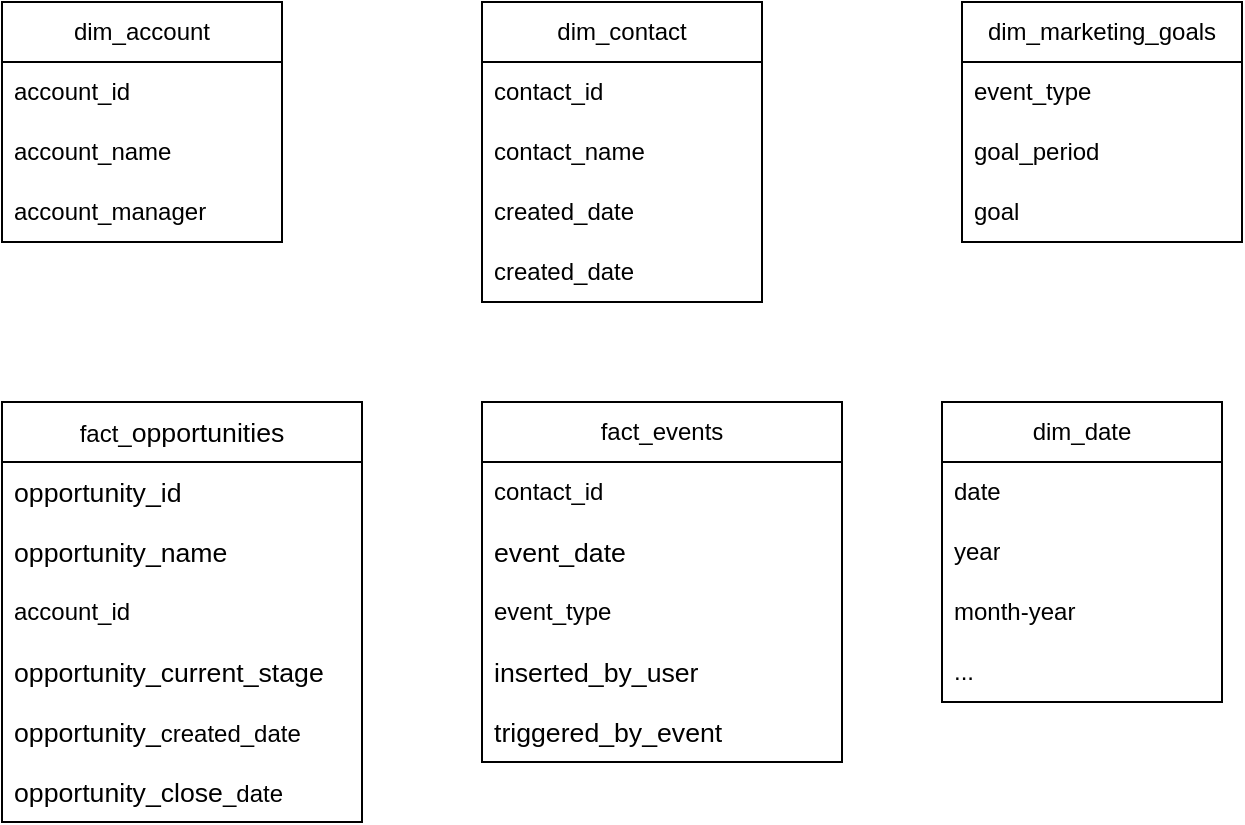 <mxfile version="28.1.1">
  <diagram name="Page-1" id="4xO8Bu88poKy7UIEfR2U">
    <mxGraphModel dx="1181" dy="592" grid="1" gridSize="10" guides="1" tooltips="1" connect="1" arrows="1" fold="1" page="1" pageScale="1" pageWidth="827" pageHeight="1169" math="0" shadow="0">
      <root>
        <mxCell id="0" />
        <mxCell id="1" parent="0" />
        <mxCell id="Wl4VZBb1LHE1oWC7YXuH-1" value="dim_account" style="swimlane;fontStyle=0;childLayout=stackLayout;horizontal=1;startSize=30;horizontalStack=0;resizeParent=1;resizeParentMax=0;resizeLast=0;collapsible=1;marginBottom=0;whiteSpace=wrap;html=1;" vertex="1" parent="1">
          <mxGeometry x="160" y="120" width="140" height="120" as="geometry" />
        </mxCell>
        <mxCell id="Wl4VZBb1LHE1oWC7YXuH-2" value="account_id" style="text;strokeColor=none;fillColor=none;align=left;verticalAlign=middle;spacingLeft=4;spacingRight=4;overflow=hidden;points=[[0,0.5],[1,0.5]];portConstraint=eastwest;rotatable=0;whiteSpace=wrap;html=1;" vertex="1" parent="Wl4VZBb1LHE1oWC7YXuH-1">
          <mxGeometry y="30" width="140" height="30" as="geometry" />
        </mxCell>
        <mxCell id="Wl4VZBb1LHE1oWC7YXuH-3" value="account_name" style="text;strokeColor=none;fillColor=none;align=left;verticalAlign=middle;spacingLeft=4;spacingRight=4;overflow=hidden;points=[[0,0.5],[1,0.5]];portConstraint=eastwest;rotatable=0;whiteSpace=wrap;html=1;" vertex="1" parent="Wl4VZBb1LHE1oWC7YXuH-1">
          <mxGeometry y="60" width="140" height="30" as="geometry" />
        </mxCell>
        <mxCell id="Wl4VZBb1LHE1oWC7YXuH-4" value="account_manager" style="text;strokeColor=none;fillColor=none;align=left;verticalAlign=middle;spacingLeft=4;spacingRight=4;overflow=hidden;points=[[0,0.5],[1,0.5]];portConstraint=eastwest;rotatable=0;whiteSpace=wrap;html=1;" vertex="1" parent="Wl4VZBb1LHE1oWC7YXuH-1">
          <mxGeometry y="90" width="140" height="30" as="geometry" />
        </mxCell>
        <mxCell id="Wl4VZBb1LHE1oWC7YXuH-13" value="dim_contact" style="swimlane;fontStyle=0;childLayout=stackLayout;horizontal=1;startSize=30;horizontalStack=0;resizeParent=1;resizeParentMax=0;resizeLast=0;collapsible=1;marginBottom=0;whiteSpace=wrap;html=1;" vertex="1" parent="1">
          <mxGeometry x="400" y="120" width="140" height="150" as="geometry" />
        </mxCell>
        <mxCell id="Wl4VZBb1LHE1oWC7YXuH-14" value="contact_id" style="text;strokeColor=none;fillColor=none;align=left;verticalAlign=middle;spacingLeft=4;spacingRight=4;overflow=hidden;points=[[0,0.5],[1,0.5]];portConstraint=eastwest;rotatable=0;whiteSpace=wrap;html=1;" vertex="1" parent="Wl4VZBb1LHE1oWC7YXuH-13">
          <mxGeometry y="30" width="140" height="30" as="geometry" />
        </mxCell>
        <mxCell id="Wl4VZBb1LHE1oWC7YXuH-15" value="&lt;span style=&quot;text-align: center;&quot;&gt;contact_name&lt;/span&gt;" style="text;strokeColor=none;fillColor=none;align=left;verticalAlign=middle;spacingLeft=4;spacingRight=4;overflow=hidden;points=[[0,0.5],[1,0.5]];portConstraint=eastwest;rotatable=0;whiteSpace=wrap;html=1;" vertex="1" parent="Wl4VZBb1LHE1oWC7YXuH-13">
          <mxGeometry y="60" width="140" height="30" as="geometry" />
        </mxCell>
        <mxCell id="Wl4VZBb1LHE1oWC7YXuH-16" value="created_date&lt;span style=&quot;white-space: pre;&quot;&gt;&#x9;&lt;/span&gt;" style="text;strokeColor=none;fillColor=none;align=left;verticalAlign=middle;spacingLeft=4;spacingRight=4;overflow=hidden;points=[[0,0.5],[1,0.5]];portConstraint=eastwest;rotatable=0;whiteSpace=wrap;html=1;" vertex="1" parent="Wl4VZBb1LHE1oWC7YXuH-13">
          <mxGeometry y="90" width="140" height="30" as="geometry" />
        </mxCell>
        <mxCell id="Wl4VZBb1LHE1oWC7YXuH-25" value="created_date&lt;span style=&quot;white-space: pre;&quot;&gt;&#x9;&lt;/span&gt;" style="text;strokeColor=none;fillColor=none;align=left;verticalAlign=middle;spacingLeft=4;spacingRight=4;overflow=hidden;points=[[0,0.5],[1,0.5]];portConstraint=eastwest;rotatable=0;whiteSpace=wrap;html=1;" vertex="1" parent="Wl4VZBb1LHE1oWC7YXuH-13">
          <mxGeometry y="120" width="140" height="30" as="geometry" />
        </mxCell>
        <mxCell id="Wl4VZBb1LHE1oWC7YXuH-17" value="fact_&lt;span id=&quot;docs-internal-guid-ff676012-7fff-e291-a24d-76525ae4b578&quot;&gt;&lt;span style=&quot;font-size: 10pt; font-family: Arial, sans-serif; background-color: transparent; font-variant-numeric: normal; font-variant-east-asian: normal; font-variant-alternates: normal; font-variant-position: normal; font-variant-emoji: normal; vertical-align: baseline; white-space-collapse: preserve;&quot;&gt;opportunities&lt;/span&gt;&lt;/span&gt;&lt;span style=&quot;color: rgba(0, 0, 0, 0); font-family: monospace; font-size: 0px; text-align: start; text-wrap-mode: nowrap;&quot;&gt;%3CmxGraphModel%3E%3Croot%3E%3CmxCell%20id%3D%220%22%2F%3E%3CmxCell%20id%3D%221%22%20parent%3D%220%22%2F%3E%3CmxCell%20id%3D%222%22%20value%3D%22List%22%20style%3D%22swimlane%3BfontStyle%3D0%3BchildLayout%3DstackLayout%3Bhorizontal%3D1%3BstartSize%3D30%3BhorizontalStack%3D0%3BresizeParent%3D1%3BresizeParentMax%3D0%3BresizeLast%3D0%3Bcollapsible%3D1%3BmarginBottom%3D0%3BwhiteSpace%3Dwrap%3Bhtml%3D1%3B%22%20vertex%3D%221%22%20parent%3D%221%22%3E%3CmxGeometry%20x%3D%22360%22%20y%3D%22120%22%20width%3D%22140%22%20height%3D%22120%22%20as%3D%22geometry%22%2F%3E%3C%2FmxCell%3E%3CmxCell%20id%3D%223%22%20value%3D%22Item%201%22%20style%3D%22text%3BstrokeColor%3Dnone%3BfillColor%3Dnone%3Balign%3Dleft%3BverticalAlign%3Dmiddle%3BspacingLeft%3D4%3BspacingRight%3D4%3Boverflow%3Dhidden%3Bpoints%3D%5B%5B0%2C0.5%5D%2C%5B1%2C0.5%5D%5D%3BportConstraint%3Deastwest%3Brotatable%3D0%3BwhiteSpace%3Dwrap%3Bhtml%3D1%3B%22%20vertex%3D%221%22%20parent%3D%222%22%3E%3CmxGeometry%20y%3D%2230%22%20width%3D%22140%22%20height%3D%2230%22%20as%3D%22geometry%22%2F%3E%3C%2FmxCell%3E%3CmxCell%20id%3D%224%22%20value%3D%22Item%202%22%20style%3D%22text%3BstrokeColor%3Dnone%3BfillColor%3Dnone%3Balign%3Dleft%3BverticalAlign%3Dmiddle%3BspacingLeft%3D4%3BspacingRight%3D4%3Boverflow%3Dhidden%3Bpoints%3D%5B%5B0%2C0.5%5D%2C%5B1%2C0.5%5D%5D%3BportConstraint%3Deastwest%3Brotatable%3D0%3BwhiteSpace%3Dwrap%3Bhtml%3D1%3B%22%20vertex%3D%221%22%20parent%3D%222%22%3E%3CmxGeometry%20y%3D%2260%22%20width%3D%22140%22%20height%3D%2230%22%20as%3D%22geometry%22%2F%3E%3C%2FmxCell%3E%3CmxCell%20id%3D%225%22%20value%3D%22Item%203%22%20style%3D%22text%3BstrokeColor%3Dnone%3BfillColor%3Dnone%3Balign%3Dleft%3BverticalAlign%3Dmiddle%3BspacingLeft%3D4%3BspacingRight%3D4%3Boverflow%3Dhidden%3Bpoints%3D%5B%5B0%2C0.5%5D%2C%5B1%2C0.5%5D%5D%3BportConstraint%3Deastwest%3Brotatable%3D0%3BwhiteSpace%3Dwrap%3Bhtml%3D1%3B%22%20vertex%3D%221%22%20parent%3D%222%22%3E%3CmxGeometry%20y%3D%2290%22%20width%3D%22140%22%20height%3D%2230%22%20as%3D%22geometry%22%2F%3E%3C%2FmxCell%3E%3C%2Froot%3E%3C%2FmxGraphModel%3E&amp;nbsp;&lt;/span&gt;" style="swimlane;fontStyle=0;childLayout=stackLayout;horizontal=1;startSize=30;horizontalStack=0;resizeParent=1;resizeParentMax=0;resizeLast=0;collapsible=1;marginBottom=0;whiteSpace=wrap;html=1;" vertex="1" parent="1">
          <mxGeometry x="160" y="320" width="180" height="210" as="geometry" />
        </mxCell>
        <mxCell id="Wl4VZBb1LHE1oWC7YXuH-18" value="&lt;span id=&quot;docs-internal-guid-ff676012-7fff-e291-a24d-76525ae4b578&quot;&gt;&lt;span style=&quot;font-size: 10pt; font-family: Arial, sans-serif; background-color: transparent; font-variant-numeric: normal; font-variant-east-asian: normal; font-variant-alternates: normal; font-variant-position: normal; font-variant-emoji: normal; vertical-align: baseline; white-space-collapse: preserve;&quot;&gt;opportunity_id&lt;/span&gt;&lt;/span&gt;" style="text;strokeColor=none;fillColor=none;align=left;verticalAlign=middle;spacingLeft=4;spacingRight=4;overflow=hidden;points=[[0,0.5],[1,0.5]];portConstraint=eastwest;rotatable=0;whiteSpace=wrap;html=1;" vertex="1" parent="Wl4VZBb1LHE1oWC7YXuH-17">
          <mxGeometry y="30" width="180" height="30" as="geometry" />
        </mxCell>
        <mxCell id="Wl4VZBb1LHE1oWC7YXuH-19" value="&lt;span id=&quot;docs-internal-guid-ff676012-7fff-e291-a24d-76525ae4b578&quot;&gt;&lt;span style=&quot;font-size: 10pt; font-family: Arial, sans-serif; background-color: transparent; font-variant-numeric: normal; font-variant-east-asian: normal; font-variant-alternates: normal; font-variant-position: normal; font-variant-emoji: normal; vertical-align: baseline; white-space-collapse: preserve;&quot;&gt;opportunity_name&lt;/span&gt;&lt;/span&gt;" style="text;strokeColor=none;fillColor=none;align=left;verticalAlign=middle;spacingLeft=4;spacingRight=4;overflow=hidden;points=[[0,0.5],[1,0.5]];portConstraint=eastwest;rotatable=0;whiteSpace=wrap;html=1;" vertex="1" parent="Wl4VZBb1LHE1oWC7YXuH-17">
          <mxGeometry y="60" width="180" height="30" as="geometry" />
        </mxCell>
        <mxCell id="Wl4VZBb1LHE1oWC7YXuH-20" value="account_id" style="text;strokeColor=none;fillColor=none;align=left;verticalAlign=middle;spacingLeft=4;spacingRight=4;overflow=hidden;points=[[0,0.5],[1,0.5]];portConstraint=eastwest;rotatable=0;whiteSpace=wrap;html=1;" vertex="1" parent="Wl4VZBb1LHE1oWC7YXuH-17">
          <mxGeometry y="90" width="180" height="30" as="geometry" />
        </mxCell>
        <mxCell id="Wl4VZBb1LHE1oWC7YXuH-21" value="&lt;span style=&quot;font-family: Arial, sans-serif; font-size: 13.333px; white-space-collapse: preserve;&quot;&gt;opportunity_current_stage&lt;/span&gt;" style="text;strokeColor=none;fillColor=none;align=left;verticalAlign=middle;spacingLeft=4;spacingRight=4;overflow=hidden;points=[[0,0.5],[1,0.5]];portConstraint=eastwest;rotatable=0;whiteSpace=wrap;html=1;" vertex="1" parent="Wl4VZBb1LHE1oWC7YXuH-17">
          <mxGeometry y="120" width="180" height="30" as="geometry" />
        </mxCell>
        <mxCell id="Wl4VZBb1LHE1oWC7YXuH-22" value="&lt;span style=&quot;font-family: Arial, sans-serif; font-size: 13.333px; white-space-collapse: preserve;&quot;&gt;opportunity_&lt;/span&gt;created_date" style="text;strokeColor=none;fillColor=none;align=left;verticalAlign=middle;spacingLeft=4;spacingRight=4;overflow=hidden;points=[[0,0.5],[1,0.5]];portConstraint=eastwest;rotatable=0;whiteSpace=wrap;html=1;" vertex="1" parent="Wl4VZBb1LHE1oWC7YXuH-17">
          <mxGeometry y="150" width="180" height="30" as="geometry" />
        </mxCell>
        <mxCell id="Wl4VZBb1LHE1oWC7YXuH-23" value="&lt;span style=&quot;font-family: Arial, sans-serif; font-size: 13.333px; white-space-collapse: preserve;&quot;&gt;opportunity_close&lt;/span&gt;_date" style="text;strokeColor=none;fillColor=none;align=left;verticalAlign=middle;spacingLeft=4;spacingRight=4;overflow=hidden;points=[[0,0.5],[1,0.5]];portConstraint=eastwest;rotatable=0;whiteSpace=wrap;html=1;" vertex="1" parent="Wl4VZBb1LHE1oWC7YXuH-17">
          <mxGeometry y="180" width="180" height="30" as="geometry" />
        </mxCell>
        <mxCell id="Wl4VZBb1LHE1oWC7YXuH-26" value="fact_events" style="swimlane;fontStyle=0;childLayout=stackLayout;horizontal=1;startSize=30;horizontalStack=0;resizeParent=1;resizeParentMax=0;resizeLast=0;collapsible=1;marginBottom=0;whiteSpace=wrap;html=1;" vertex="1" parent="1">
          <mxGeometry x="400" y="320" width="180" height="180" as="geometry" />
        </mxCell>
        <mxCell id="Wl4VZBb1LHE1oWC7YXuH-27" value="contact_id" style="text;strokeColor=none;fillColor=none;align=left;verticalAlign=middle;spacingLeft=4;spacingRight=4;overflow=hidden;points=[[0,0.5],[1,0.5]];portConstraint=eastwest;rotatable=0;whiteSpace=wrap;html=1;" vertex="1" parent="Wl4VZBb1LHE1oWC7YXuH-26">
          <mxGeometry y="30" width="180" height="30" as="geometry" />
        </mxCell>
        <mxCell id="Wl4VZBb1LHE1oWC7YXuH-28" value="&lt;font face=&quot;Arial, sans-serif&quot;&gt;&lt;span style=&quot;font-size: 13.333px; white-space-collapse: preserve;&quot;&gt;event_date&lt;/span&gt;&lt;/font&gt;" style="text;strokeColor=none;fillColor=none;align=left;verticalAlign=middle;spacingLeft=4;spacingRight=4;overflow=hidden;points=[[0,0.5],[1,0.5]];portConstraint=eastwest;rotatable=0;whiteSpace=wrap;html=1;" vertex="1" parent="Wl4VZBb1LHE1oWC7YXuH-26">
          <mxGeometry y="60" width="180" height="30" as="geometry" />
        </mxCell>
        <mxCell id="Wl4VZBb1LHE1oWC7YXuH-29" value="event_type" style="text;strokeColor=none;fillColor=none;align=left;verticalAlign=middle;spacingLeft=4;spacingRight=4;overflow=hidden;points=[[0,0.5],[1,0.5]];portConstraint=eastwest;rotatable=0;whiteSpace=wrap;html=1;" vertex="1" parent="Wl4VZBb1LHE1oWC7YXuH-26">
          <mxGeometry y="90" width="180" height="30" as="geometry" />
        </mxCell>
        <mxCell id="Wl4VZBb1LHE1oWC7YXuH-30" value="&lt;span style=&quot;font-family: Arial, sans-serif; font-size: 13.333px; white-space-collapse: preserve;&quot;&gt;inserted_by_user&lt;/span&gt;" style="text;strokeColor=none;fillColor=none;align=left;verticalAlign=middle;spacingLeft=4;spacingRight=4;overflow=hidden;points=[[0,0.5],[1,0.5]];portConstraint=eastwest;rotatable=0;whiteSpace=wrap;html=1;" vertex="1" parent="Wl4VZBb1LHE1oWC7YXuH-26">
          <mxGeometry y="120" width="180" height="30" as="geometry" />
        </mxCell>
        <mxCell id="Wl4VZBb1LHE1oWC7YXuH-33" value="&lt;span style=&quot;font-family: Arial, sans-serif; font-size: 13.333px; white-space-collapse: preserve;&quot;&gt;triggered_by_event&lt;/span&gt;" style="text;strokeColor=none;fillColor=none;align=left;verticalAlign=middle;spacingLeft=4;spacingRight=4;overflow=hidden;points=[[0,0.5],[1,0.5]];portConstraint=eastwest;rotatable=0;whiteSpace=wrap;html=1;" vertex="1" parent="Wl4VZBb1LHE1oWC7YXuH-26">
          <mxGeometry y="150" width="180" height="30" as="geometry" />
        </mxCell>
        <mxCell id="Wl4VZBb1LHE1oWC7YXuH-34" value="dim_marketing_goals" style="swimlane;fontStyle=0;childLayout=stackLayout;horizontal=1;startSize=30;horizontalStack=0;resizeParent=1;resizeParentMax=0;resizeLast=0;collapsible=1;marginBottom=0;whiteSpace=wrap;html=1;" vertex="1" parent="1">
          <mxGeometry x="640" y="120" width="140" height="120" as="geometry" />
        </mxCell>
        <mxCell id="Wl4VZBb1LHE1oWC7YXuH-35" value="event_type" style="text;strokeColor=none;fillColor=none;align=left;verticalAlign=middle;spacingLeft=4;spacingRight=4;overflow=hidden;points=[[0,0.5],[1,0.5]];portConstraint=eastwest;rotatable=0;whiteSpace=wrap;html=1;" vertex="1" parent="Wl4VZBb1LHE1oWC7YXuH-34">
          <mxGeometry y="30" width="140" height="30" as="geometry" />
        </mxCell>
        <mxCell id="Wl4VZBb1LHE1oWC7YXuH-36" value="&lt;span style=&quot;text-align: center;&quot;&gt;goal_period&lt;/span&gt;" style="text;strokeColor=none;fillColor=none;align=left;verticalAlign=middle;spacingLeft=4;spacingRight=4;overflow=hidden;points=[[0,0.5],[1,0.5]];portConstraint=eastwest;rotatable=0;whiteSpace=wrap;html=1;" vertex="1" parent="Wl4VZBb1LHE1oWC7YXuH-34">
          <mxGeometry y="60" width="140" height="30" as="geometry" />
        </mxCell>
        <mxCell id="Wl4VZBb1LHE1oWC7YXuH-37" value="goal" style="text;strokeColor=none;fillColor=none;align=left;verticalAlign=middle;spacingLeft=4;spacingRight=4;overflow=hidden;points=[[0,0.5],[1,0.5]];portConstraint=eastwest;rotatable=0;whiteSpace=wrap;html=1;" vertex="1" parent="Wl4VZBb1LHE1oWC7YXuH-34">
          <mxGeometry y="90" width="140" height="30" as="geometry" />
        </mxCell>
        <mxCell id="Wl4VZBb1LHE1oWC7YXuH-39" value="dim_date" style="swimlane;fontStyle=0;childLayout=stackLayout;horizontal=1;startSize=30;horizontalStack=0;resizeParent=1;resizeParentMax=0;resizeLast=0;collapsible=1;marginBottom=0;whiteSpace=wrap;html=1;" vertex="1" parent="1">
          <mxGeometry x="630" y="320" width="140" height="150" as="geometry" />
        </mxCell>
        <mxCell id="Wl4VZBb1LHE1oWC7YXuH-40" value="date" style="text;strokeColor=none;fillColor=none;align=left;verticalAlign=middle;spacingLeft=4;spacingRight=4;overflow=hidden;points=[[0,0.5],[1,0.5]];portConstraint=eastwest;rotatable=0;whiteSpace=wrap;html=1;" vertex="1" parent="Wl4VZBb1LHE1oWC7YXuH-39">
          <mxGeometry y="30" width="140" height="30" as="geometry" />
        </mxCell>
        <mxCell id="Wl4VZBb1LHE1oWC7YXuH-41" value="&lt;span style=&quot;text-align: center;&quot;&gt;year&lt;/span&gt;" style="text;strokeColor=none;fillColor=none;align=left;verticalAlign=middle;spacingLeft=4;spacingRight=4;overflow=hidden;points=[[0,0.5],[1,0.5]];portConstraint=eastwest;rotatable=0;whiteSpace=wrap;html=1;" vertex="1" parent="Wl4VZBb1LHE1oWC7YXuH-39">
          <mxGeometry y="60" width="140" height="30" as="geometry" />
        </mxCell>
        <mxCell id="Wl4VZBb1LHE1oWC7YXuH-42" value="month-year" style="text;strokeColor=none;fillColor=none;align=left;verticalAlign=middle;spacingLeft=4;spacingRight=4;overflow=hidden;points=[[0,0.5],[1,0.5]];portConstraint=eastwest;rotatable=0;whiteSpace=wrap;html=1;" vertex="1" parent="Wl4VZBb1LHE1oWC7YXuH-39">
          <mxGeometry y="90" width="140" height="30" as="geometry" />
        </mxCell>
        <mxCell id="Wl4VZBb1LHE1oWC7YXuH-43" value="..." style="text;strokeColor=none;fillColor=none;align=left;verticalAlign=middle;spacingLeft=4;spacingRight=4;overflow=hidden;points=[[0,0.5],[1,0.5]];portConstraint=eastwest;rotatable=0;whiteSpace=wrap;html=1;" vertex="1" parent="Wl4VZBb1LHE1oWC7YXuH-39">
          <mxGeometry y="120" width="140" height="30" as="geometry" />
        </mxCell>
      </root>
    </mxGraphModel>
  </diagram>
</mxfile>
